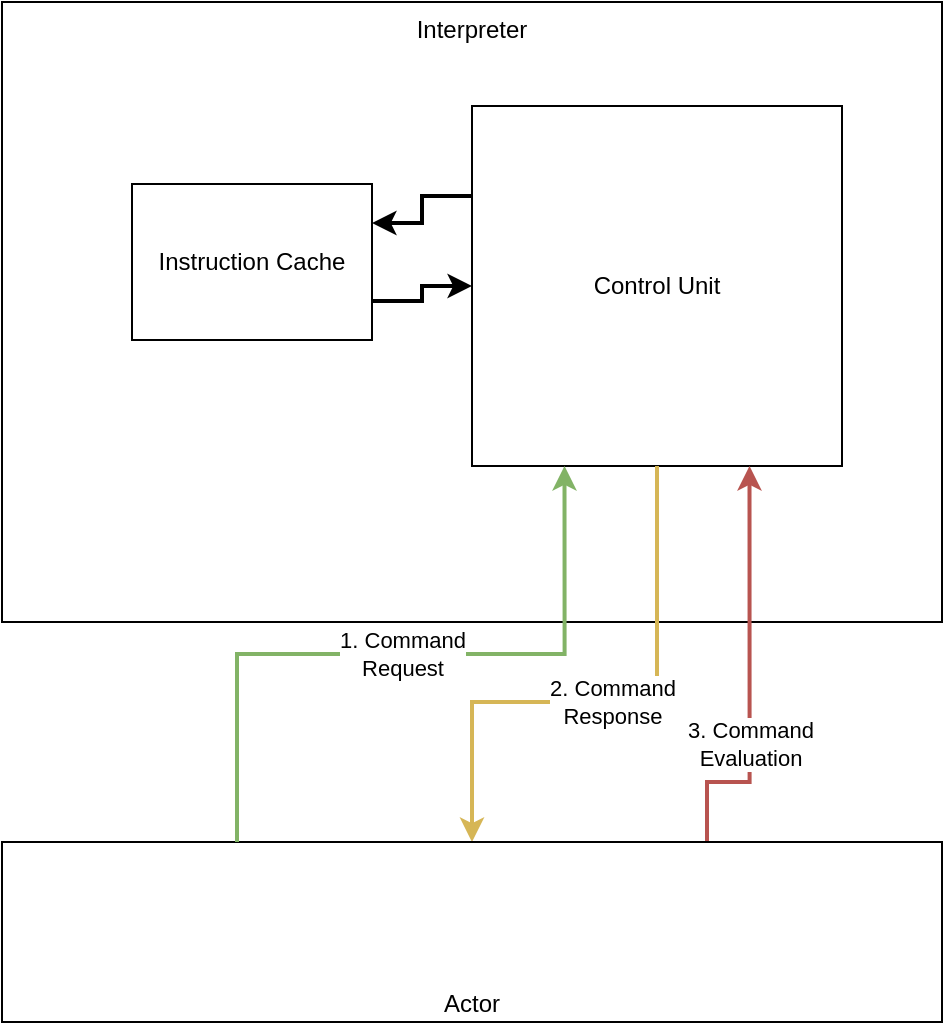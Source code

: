 <mxfile version="12.3.2" type="device" pages="1"><diagram id="UsJ3o0y4I39ZcLjSqnLe" name="Page-1"><mxGraphModel dx="1072" dy="832" grid="1" gridSize="10" guides="1" tooltips="1" connect="1" arrows="1" fold="1" page="1" pageScale="1" pageWidth="850" pageHeight="1100" math="0" shadow="0"><root><mxCell id="0"/><mxCell id="1" parent="0"/><mxCell id="o0ZNRcYuOBpY-hFmE8Bo-1" value="Interpreter" style="rounded=0;whiteSpace=wrap;html=1;shadow=0;comic=0;verticalAlign=top;" vertex="1" parent="1"><mxGeometry x="220" y="100" width="470" height="310" as="geometry"/></mxCell><mxCell id="o0ZNRcYuOBpY-hFmE8Bo-6" value="Control Unit" style="rounded=0;whiteSpace=wrap;html=1;" vertex="1" parent="1"><mxGeometry x="455" y="152" width="185" height="180" as="geometry"/></mxCell><mxCell id="o0ZNRcYuOBpY-hFmE8Bo-2" style="edgeStyle=orthogonalEdgeStyle;rounded=0;orthogonalLoop=1;jettySize=auto;html=1;exitX=1;exitY=0.75;exitDx=0;exitDy=0;entryX=0;entryY=0.5;entryDx=0;entryDy=0;strokeWidth=2;" edge="1" parent="1" source="o0ZNRcYuOBpY-hFmE8Bo-3" target="o0ZNRcYuOBpY-hFmE8Bo-6"><mxGeometry relative="1" as="geometry"/></mxCell><mxCell id="o0ZNRcYuOBpY-hFmE8Bo-3" value="Instruction Cache" style="rounded=0;whiteSpace=wrap;html=1;" vertex="1" parent="1"><mxGeometry x="285" y="191" width="120" height="78" as="geometry"/></mxCell><mxCell id="o0ZNRcYuOBpY-hFmE8Bo-4" style="edgeStyle=orthogonalEdgeStyle;rounded=0;orthogonalLoop=1;jettySize=auto;html=1;exitX=0;exitY=0.25;exitDx=0;exitDy=0;entryX=1;entryY=0.25;entryDx=0;entryDy=0;strokeWidth=2;" edge="1" parent="1" source="o0ZNRcYuOBpY-hFmE8Bo-6" target="o0ZNRcYuOBpY-hFmE8Bo-3"><mxGeometry relative="1" as="geometry"/></mxCell><mxCell id="o0ZNRcYuOBpY-hFmE8Bo-11" value="2. Command &lt;br&gt;Response" style="edgeStyle=orthogonalEdgeStyle;rounded=0;orthogonalLoop=1;jettySize=auto;html=1;exitX=0.5;exitY=1;exitDx=0;exitDy=0;entryX=0.5;entryY=0;entryDx=0;entryDy=0;strokeWidth=2;fillColor=#fff2cc;strokeColor=#d6b656;" edge="1" parent="1" source="o0ZNRcYuOBpY-hFmE8Bo-6" target="o0ZNRcYuOBpY-hFmE8Bo-8"><mxGeometry relative="1" as="geometry"><Array as="points"><mxPoint x="548" y="450"/><mxPoint x="455" y="450"/></Array></mxGeometry></mxCell><mxCell id="o0ZNRcYuOBpY-hFmE8Bo-14" value="3. Command &lt;br&gt;Evaluation" style="edgeStyle=orthogonalEdgeStyle;rounded=0;orthogonalLoop=1;jettySize=auto;html=1;exitX=0.75;exitY=0;exitDx=0;exitDy=0;entryX=0.75;entryY=1;entryDx=0;entryDy=0;strokeWidth=2;fillColor=#f8cecc;strokeColor=#b85450;" edge="1" parent="1" source="o0ZNRcYuOBpY-hFmE8Bo-8" target="o0ZNRcYuOBpY-hFmE8Bo-6"><mxGeometry x="-0.327" relative="1" as="geometry"><Array as="points"><mxPoint x="573" y="490"/><mxPoint x="594" y="490"/></Array><mxPoint as="offset"/></mxGeometry></mxCell><mxCell id="o0ZNRcYuOBpY-hFmE8Bo-8" value="Actor" style="rounded=0;whiteSpace=wrap;html=1;verticalAlign=bottom;" vertex="1" parent="1"><mxGeometry x="220" y="520" width="470" height="90" as="geometry"/></mxCell><mxCell id="o0ZNRcYuOBpY-hFmE8Bo-10" value="1. Command &lt;br&gt;Request" style="edgeStyle=orthogonalEdgeStyle;rounded=0;orthogonalLoop=1;jettySize=auto;html=1;exitX=0.25;exitY=0;exitDx=0;exitDy=0;entryX=0.25;entryY=1;entryDx=0;entryDy=0;fillColor=#d5e8d4;strokeColor=#82b366;strokeWidth=2;" edge="1" parent="1" source="o0ZNRcYuOBpY-hFmE8Bo-8" target="o0ZNRcYuOBpY-hFmE8Bo-6"><mxGeometry relative="1" as="geometry"><Array as="points"><mxPoint x="341" y="426"/><mxPoint x="496" y="426"/></Array></mxGeometry></mxCell></root></mxGraphModel></diagram></mxfile>